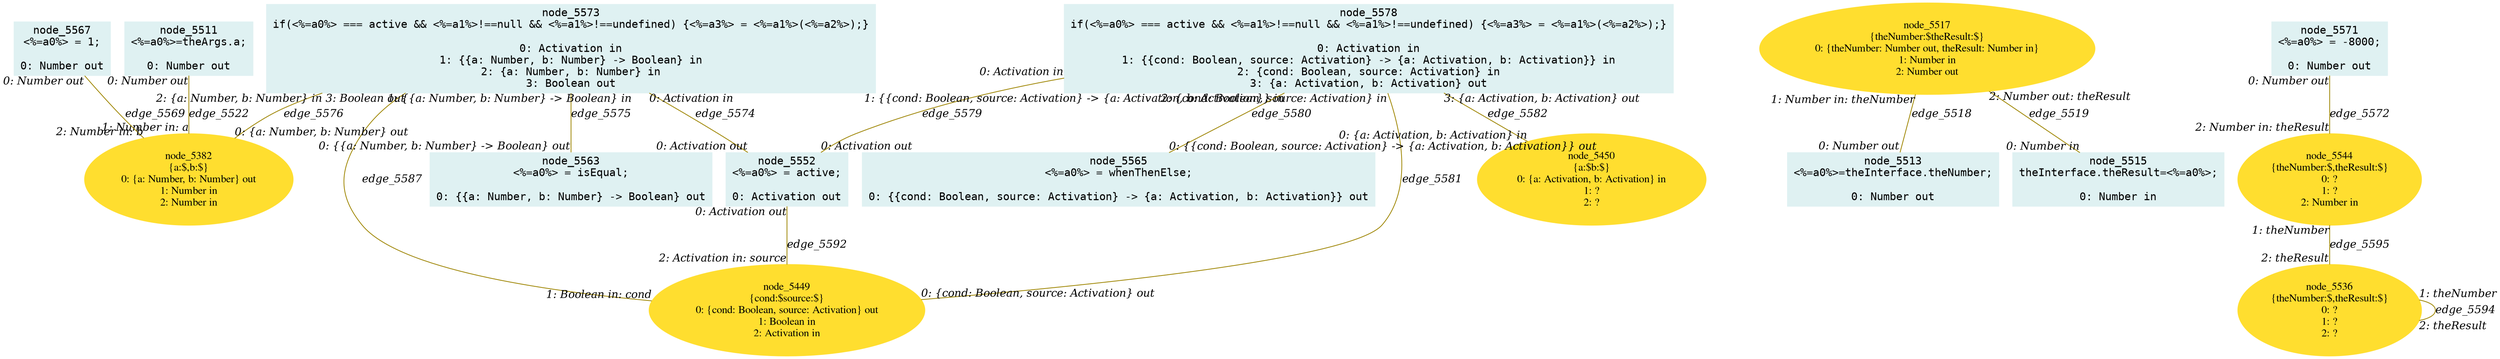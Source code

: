 digraph g{node_5382 [shape="ellipse", style="filled", color="#ffde2f", fontname="Times", label="node_5382
{a:$,b:$}
0: {a: Number, b: Number} out
1: Number in
2: Number in" ]
node_5449 [shape="ellipse", style="filled", color="#ffde2f", fontname="Times", label="node_5449
{cond:$source:$}
0: {cond: Boolean, source: Activation} out
1: Boolean in
2: Activation in" ]
node_5450 [shape="ellipse", style="filled", color="#ffde2f", fontname="Times", label="node_5450
{a:$b:$}
0: {a: Activation, b: Activation} in
1: ?
2: ?" ]
node_5511 [shape="box", style="filled", color="#dff1f2", fontname="Courier", label="node_5511
<%=a0%>=theArgs.a;

0: Number out" ]
node_5513 [shape="box", style="filled", color="#dff1f2", fontname="Courier", label="node_5513
<%=a0%>=theInterface.theNumber;

0: Number out" ]
node_5515 [shape="box", style="filled", color="#dff1f2", fontname="Courier", label="node_5515
theInterface.theResult=<%=a0%>;

0: Number in" ]
node_5517 [shape="ellipse", style="filled", color="#ffde2f", fontname="Times", label="node_5517
{theNumber:$theResult:$}
0: {theNumber: Number out, theResult: Number in}
1: Number in
2: Number out" ]
node_5536 [shape="ellipse", style="filled", color="#ffde2f", fontname="Times", label="node_5536
{theNumber:$,theResult:$}
0: ?
1: ?
2: ?" ]
node_5544 [shape="ellipse", style="filled", color="#ffde2f", fontname="Times", label="node_5544
{theNumber:$,theResult:$}
0: ?
1: ?
2: Number in" ]
node_5552 [shape="box", style="filled", color="#dff1f2", fontname="Courier", label="node_5552
<%=a0%> = active;

0: Activation out" ]
node_5563 [shape="box", style="filled", color="#dff1f2", fontname="Courier", label="node_5563
<%=a0%> = isEqual;

0: {{a: Number, b: Number} -> Boolean} out" ]
node_5565 [shape="box", style="filled", color="#dff1f2", fontname="Courier", label="node_5565
<%=a0%> = whenThenElse;

0: {{cond: Boolean, source: Activation} -> {a: Activation, b: Activation}} out" ]
node_5567 [shape="box", style="filled", color="#dff1f2", fontname="Courier", label="node_5567
<%=a0%> = 1;

0: Number out" ]
node_5571 [shape="box", style="filled", color="#dff1f2", fontname="Courier", label="node_5571
<%=a0%> = -8000;

0: Number out" ]
node_5573 [shape="box", style="filled", color="#dff1f2", fontname="Courier", label="node_5573
if(<%=a0%> === active && <%=a1%>!==null && <%=a1%>!==undefined) {<%=a3%> = <%=a1%>(<%=a2%>);}

0: Activation in
1: {{a: Number, b: Number} -> Boolean} in
2: {a: Number, b: Number} in
3: Boolean out" ]
node_5578 [shape="box", style="filled", color="#dff1f2", fontname="Courier", label="node_5578
if(<%=a0%> === active && <%=a1%>!==null && <%=a1%>!==undefined) {<%=a3%> = <%=a1%>(<%=a2%>);}

0: Activation in
1: {{cond: Boolean, source: Activation} -> {a: Activation, b: Activation}} in
2: {cond: Boolean, source: Activation} in
3: {a: Activation, b: Activation} out" ]
node_5517 -> node_5513 [dir=none, arrowHead=none, fontname="Times-Italic", arrowsize=1, color="#9d8400", label="edge_5518",  headlabel="0: Number out", taillabel="1: Number in: theNumber" ]
node_5517 -> node_5515 [dir=none, arrowHead=none, fontname="Times-Italic", arrowsize=1, color="#9d8400", label="edge_5519",  headlabel="0: Number in", taillabel="2: Number out: theResult" ]
node_5511 -> node_5382 [dir=none, arrowHead=none, fontname="Times-Italic", arrowsize=1, color="#9d8400", label="edge_5522",  headlabel="1: Number in: a", taillabel="0: Number out" ]
node_5567 -> node_5382 [dir=none, arrowHead=none, fontname="Times-Italic", arrowsize=1, color="#9d8400", label="edge_5569",  headlabel="2: Number in: b", taillabel="0: Number out" ]
node_5571 -> node_5544 [dir=none, arrowHead=none, fontname="Times-Italic", arrowsize=1, color="#9d8400", label="edge_5572",  headlabel="2: Number in: theResult", taillabel="0: Number out" ]
node_5573 -> node_5552 [dir=none, arrowHead=none, fontname="Times-Italic", arrowsize=1, color="#9d8400", label="edge_5574",  headlabel="0: Activation out", taillabel="0: Activation in" ]
node_5573 -> node_5563 [dir=none, arrowHead=none, fontname="Times-Italic", arrowsize=1, color="#9d8400", label="edge_5575",  headlabel="0: {{a: Number, b: Number} -> Boolean} out", taillabel="1: {{a: Number, b: Number} -> Boolean} in" ]
node_5573 -> node_5382 [dir=none, arrowHead=none, fontname="Times-Italic", arrowsize=1, color="#9d8400", label="edge_5576",  headlabel="0: {a: Number, b: Number} out", taillabel="2: {a: Number, b: Number} in" ]
node_5578 -> node_5552 [dir=none, arrowHead=none, fontname="Times-Italic", arrowsize=1, color="#9d8400", label="edge_5579",  headlabel="0: Activation out", taillabel="0: Activation in" ]
node_5578 -> node_5565 [dir=none, arrowHead=none, fontname="Times-Italic", arrowsize=1, color="#9d8400", label="edge_5580",  headlabel="0: {{cond: Boolean, source: Activation} -> {a: Activation, b: Activation}} out", taillabel="1: {{cond: Boolean, source: Activation} -> {a: Activation, b: Activation}} in" ]
node_5578 -> node_5449 [dir=none, arrowHead=none, fontname="Times-Italic", arrowsize=1, color="#9d8400", label="edge_5581",  headlabel="0: {cond: Boolean, source: Activation} out", taillabel="2: {cond: Boolean, source: Activation} in" ]
node_5578 -> node_5450 [dir=none, arrowHead=none, fontname="Times-Italic", arrowsize=1, color="#9d8400", label="edge_5582",  headlabel="0: {a: Activation, b: Activation} in", taillabel="3: {a: Activation, b: Activation} out" ]
node_5449 -> node_5573 [dir=none, arrowHead=none, fontname="Times-Italic", arrowsize=1, color="#9d8400", label="edge_5587",  headlabel="3: Boolean out", taillabel="1: Boolean in: cond" ]
node_5552 -> node_5449 [dir=none, arrowHead=none, fontname="Times-Italic", arrowsize=1, color="#9d8400", label="edge_5592",  headlabel="2: Activation in: source", taillabel="0: Activation out" ]
node_5536 -> node_5536 [dir=none, arrowHead=none, fontname="Times-Italic", arrowsize=1, color="#9d8400", label="edge_5594",  headlabel="2: theResult", taillabel="1: theNumber" ]
node_5544 -> node_5536 [dir=none, arrowHead=none, fontname="Times-Italic", arrowsize=1, color="#9d8400", label="edge_5595",  headlabel="2: theResult", taillabel="1: theNumber" ]
}